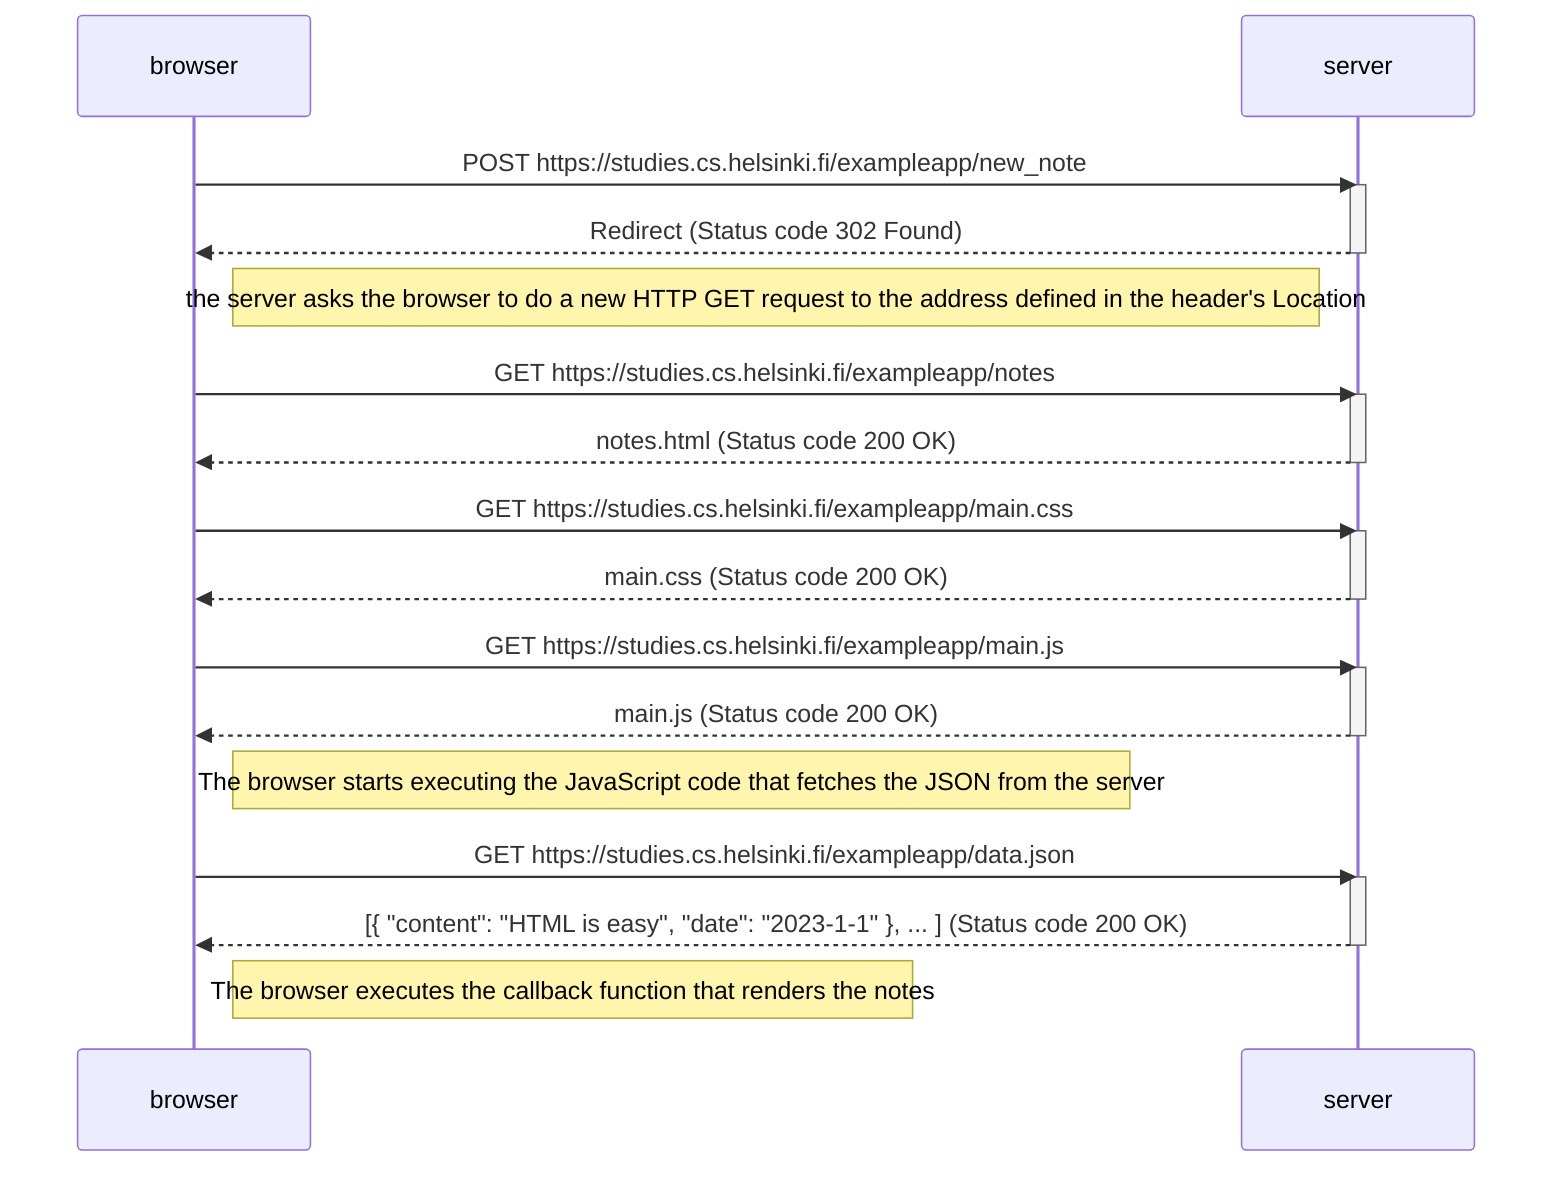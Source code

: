 sequenceDiagram
    participant browser
    participant server

    browser->>server: POST https://studies.cs.helsinki.fi/exampleapp/new_note
    activate server
    server-->>browser: Redirect (Status code 302 Found)
    deactivate server

    Note right of browser:  the server asks the browser to do a new HTTP GET request to the address defined in the header's Location

    browser->>server: GET https://studies.cs.helsinki.fi/exampleapp/notes
    activate server
    server-->>browser: notes.html (Status code 200 OK)
    deactivate server

    browser->>server: GET https://studies.cs.helsinki.fi/exampleapp/main.css
    activate server
    server-->>browser: main.css (Status code 200 OK)
    deactivate server

    browser->>server: GET https://studies.cs.helsinki.fi/exampleapp/main.js
    activate server
    server-->>browser: main.js (Status code 200 OK)
    deactivate server

    Note right of browser: The browser starts executing the JavaScript code that fetches the JSON from the server

    browser->>server: GET https://studies.cs.helsinki.fi/exampleapp/data.json
    activate server
    server-->>browser: [{ "content": "HTML is easy", "date": "2023-1-1" }, ... ] (Status code 200 OK)
    deactivate server

    Note right of browser: The browser executes the callback function that renders the notes